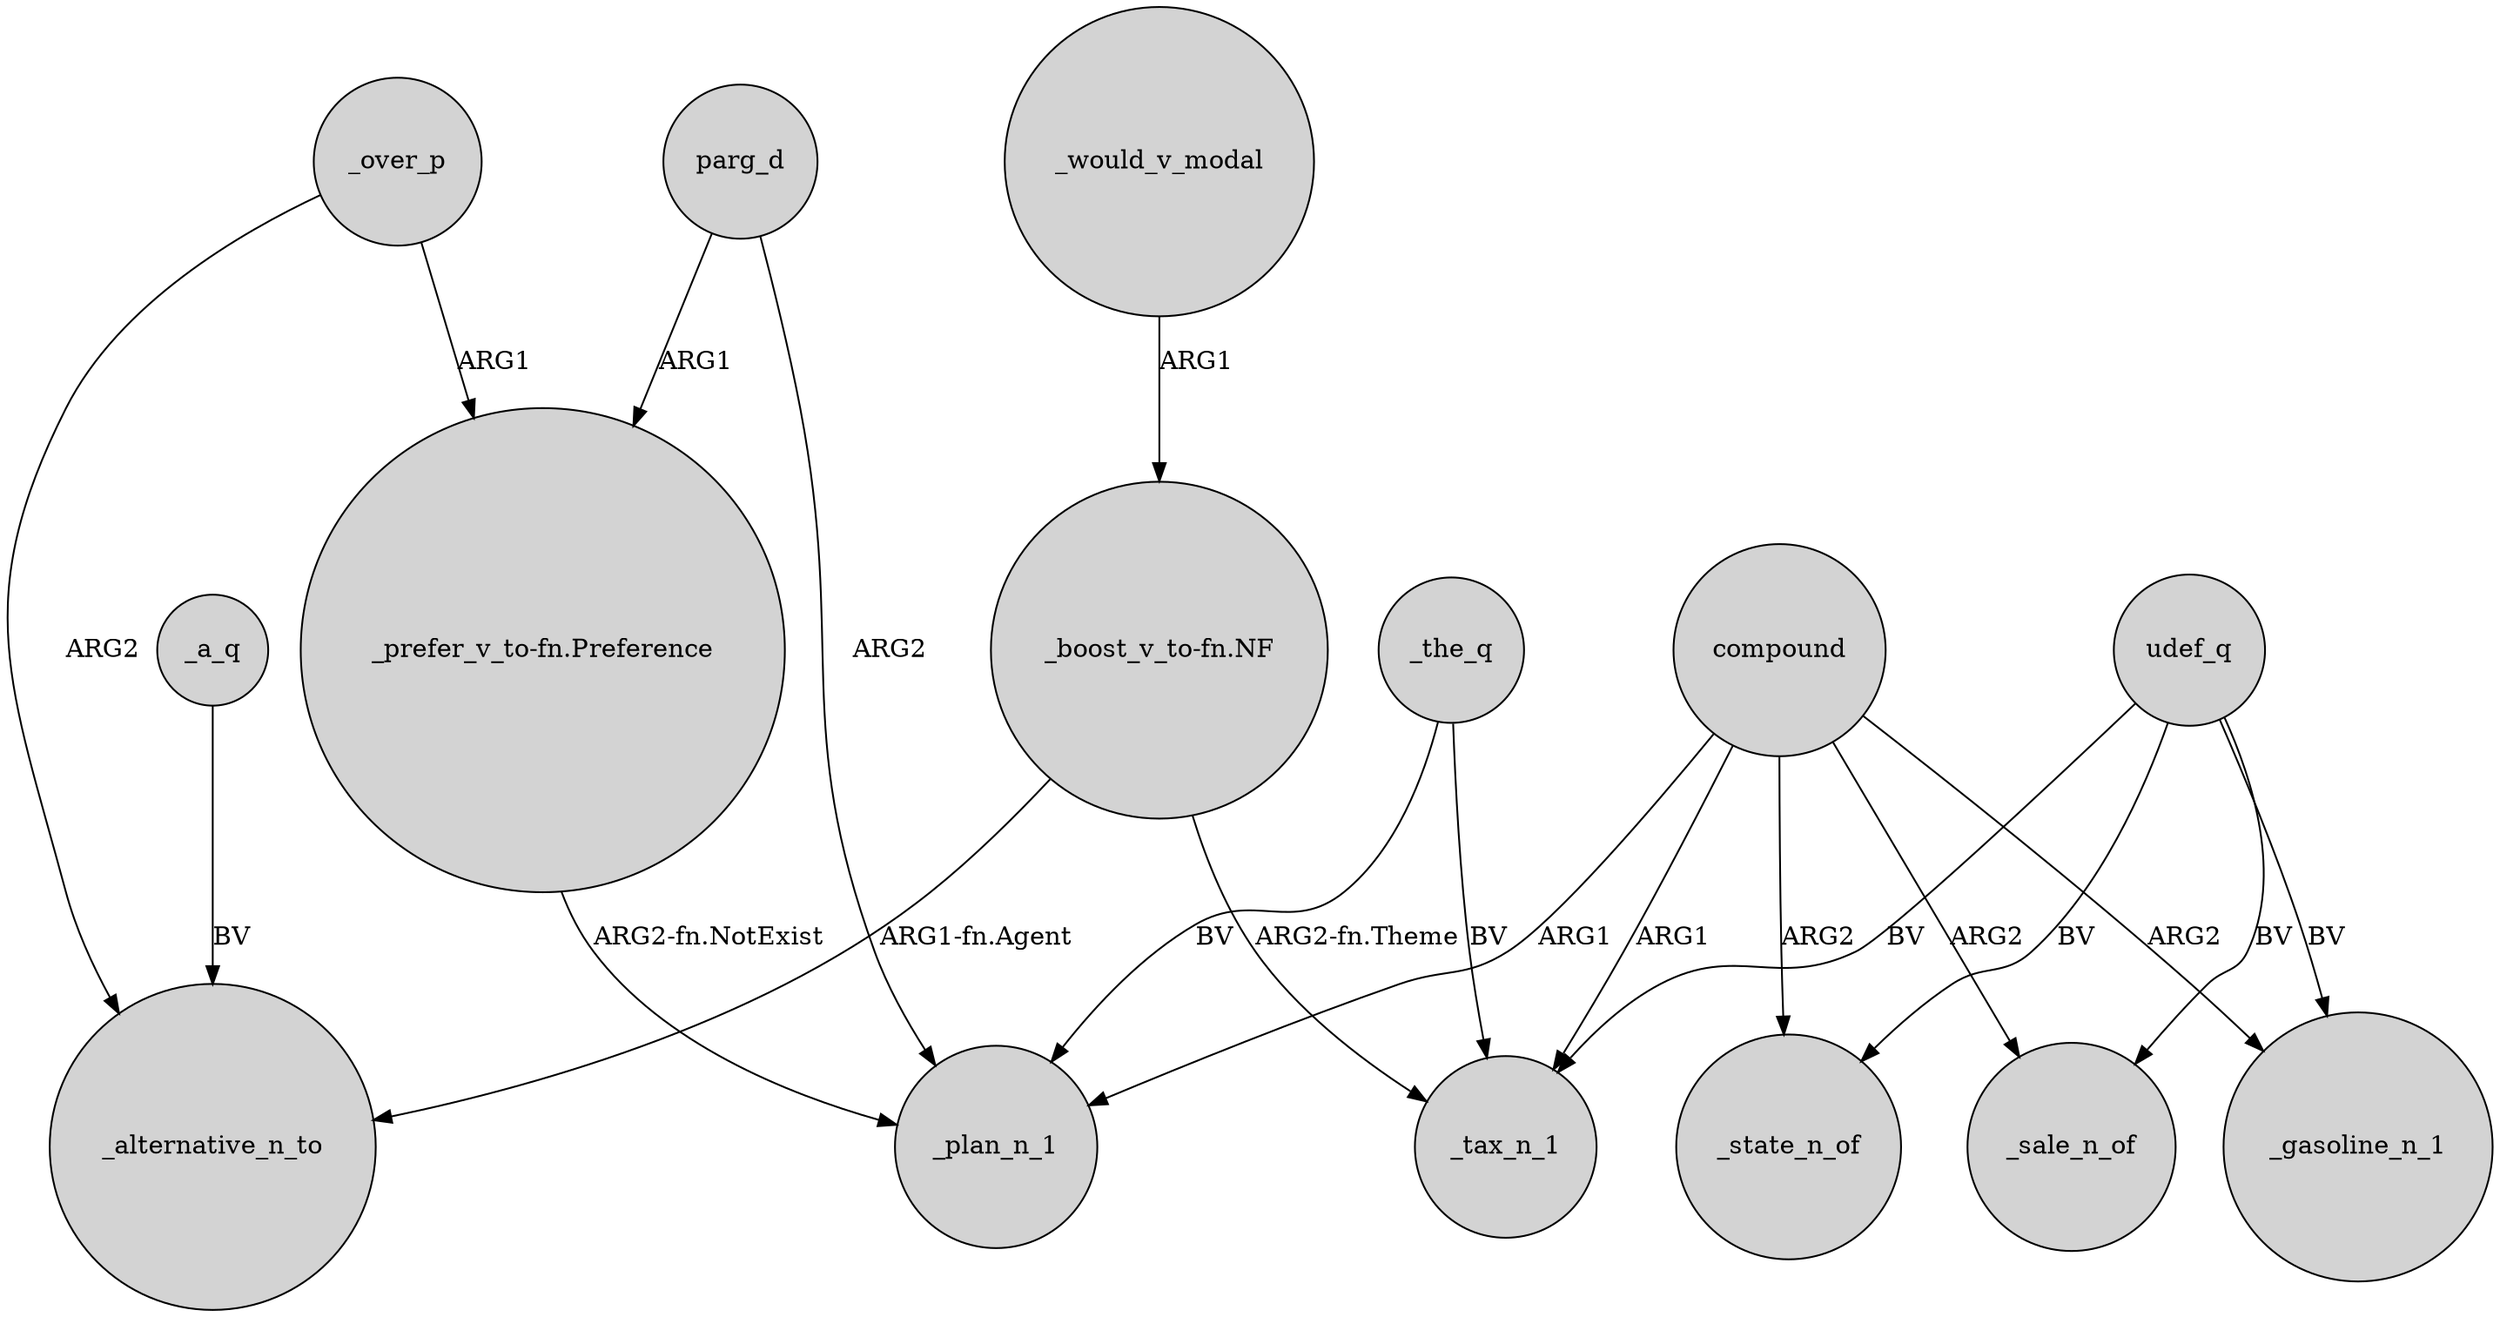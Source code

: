 digraph {
	node [shape=circle style=filled]
	_a_q -> _alternative_n_to [label=BV]
	udef_q -> _state_n_of [label=BV]
	_the_q -> _tax_n_1 [label=BV]
	compound -> _gasoline_n_1 [label=ARG2]
	_over_p -> _alternative_n_to [label=ARG2]
	_the_q -> _plan_n_1 [label=BV]
	compound -> _state_n_of [label=ARG2]
	compound -> _plan_n_1 [label=ARG1]
	parg_d -> _plan_n_1 [label=ARG2]
	_would_v_modal -> "_boost_v_to-fn.NF" [label=ARG1]
	compound -> _tax_n_1 [label=ARG1]
	udef_q -> _tax_n_1 [label=BV]
	compound -> _sale_n_of [label=ARG2]
	"_boost_v_to-fn.NF" -> _alternative_n_to [label="ARG1-fn.Agent"]
	parg_d -> "_prefer_v_to-fn.Preference" [label=ARG1]
	udef_q -> _sale_n_of [label=BV]
	"_boost_v_to-fn.NF" -> _tax_n_1 [label="ARG2-fn.Theme"]
	udef_q -> _gasoline_n_1 [label=BV]
	"_prefer_v_to-fn.Preference" -> _plan_n_1 [label="ARG2-fn.NotExist"]
	_over_p -> "_prefer_v_to-fn.Preference" [label=ARG1]
}
